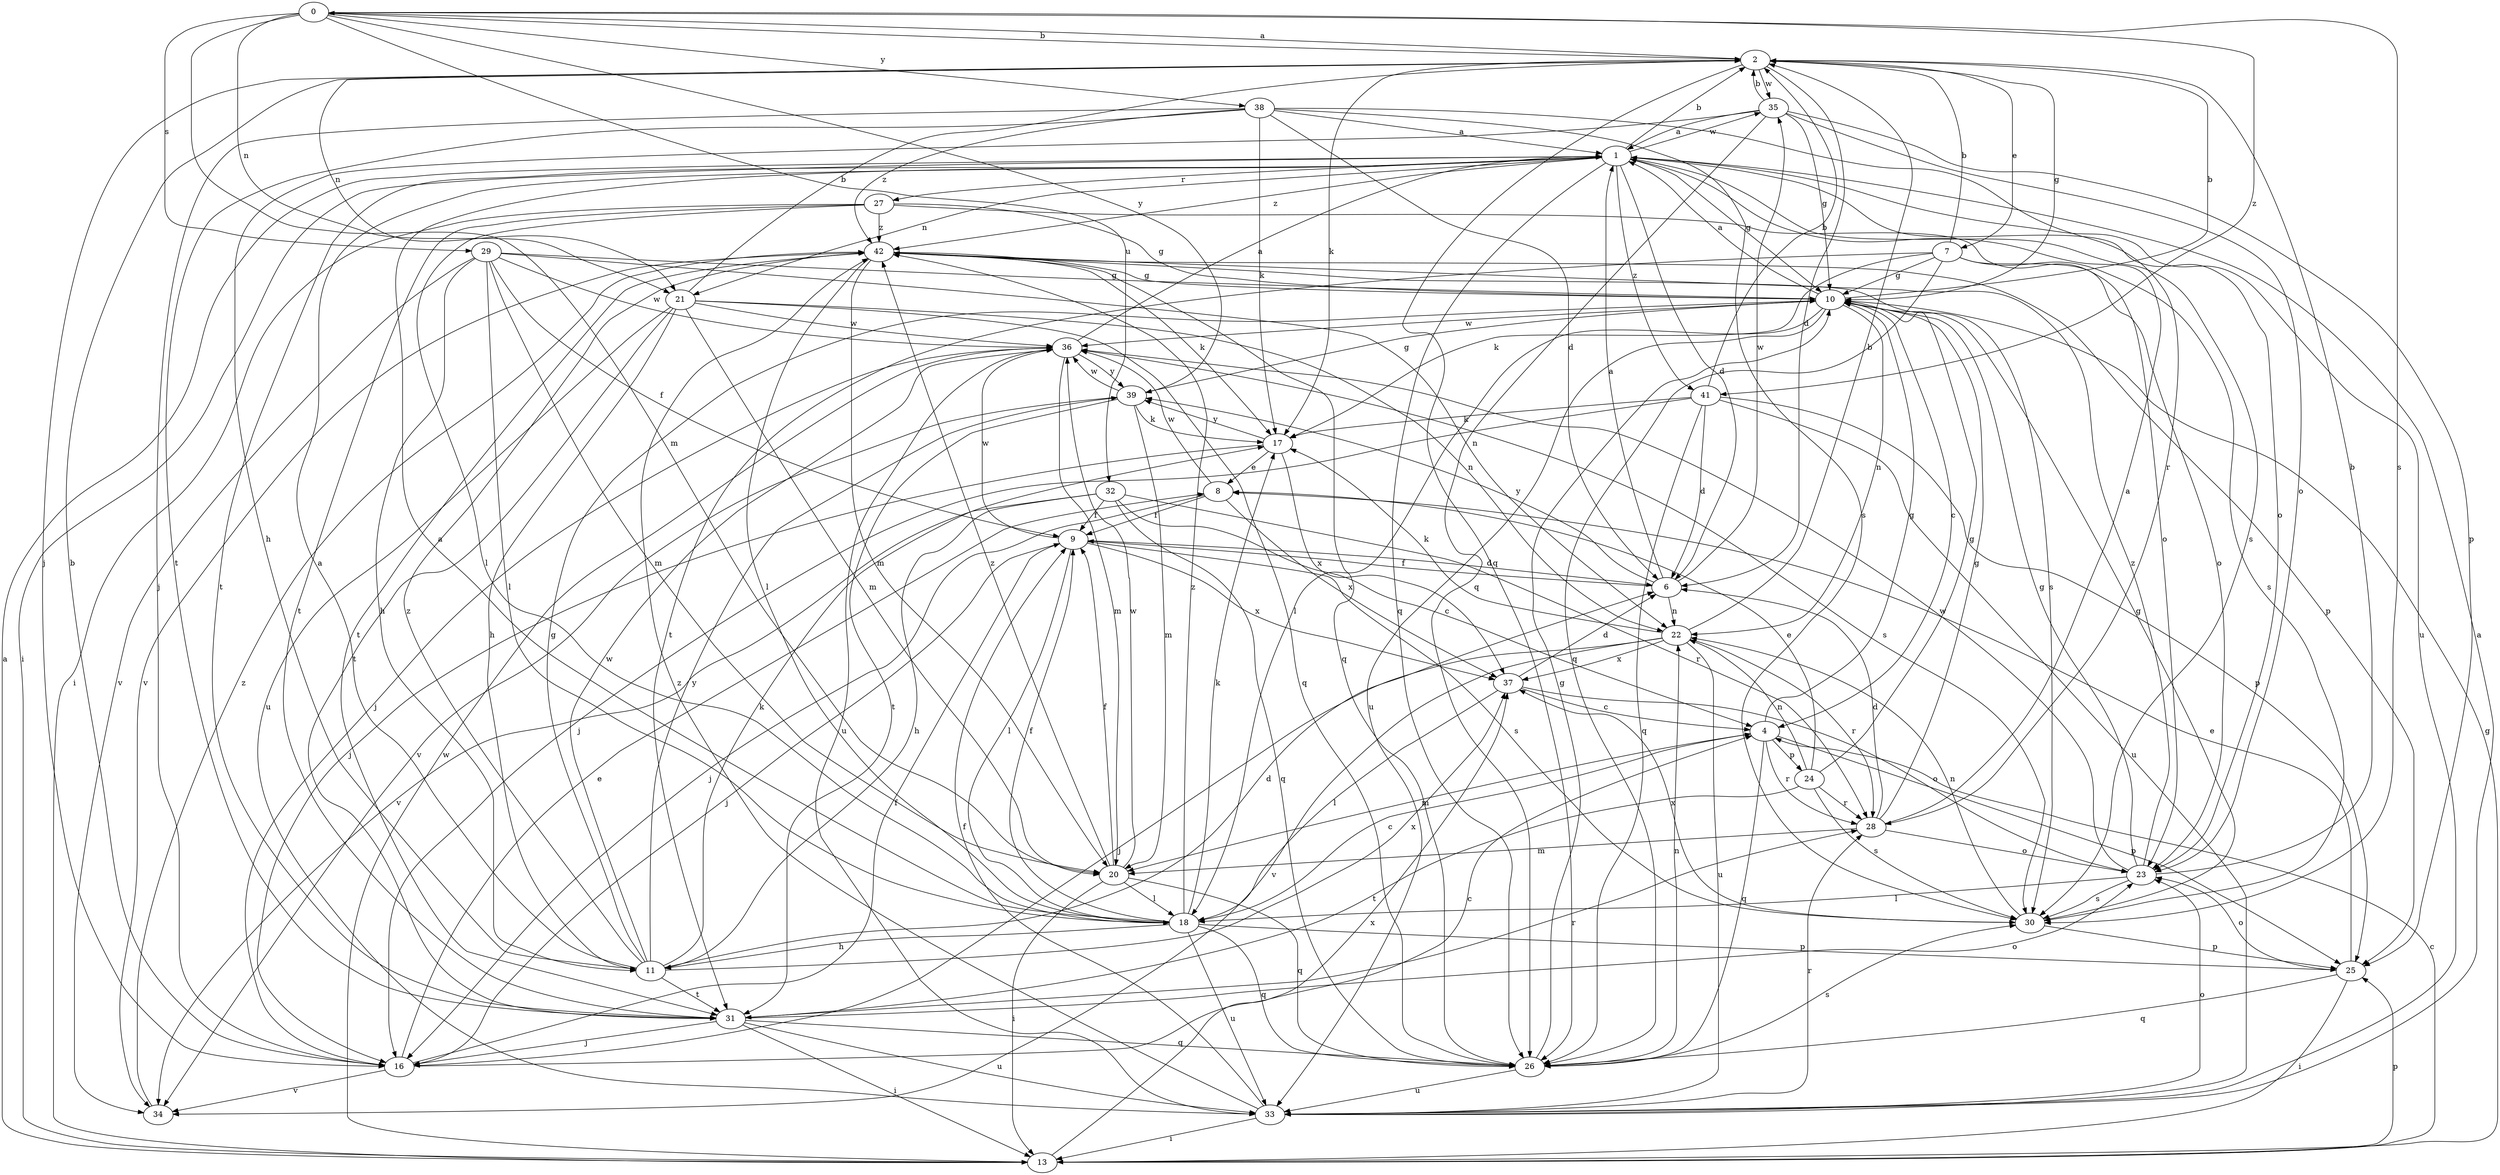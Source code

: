 strict digraph  {
0;
1;
2;
4;
6;
7;
8;
9;
10;
11;
13;
16;
17;
18;
20;
21;
22;
23;
24;
25;
26;
27;
28;
29;
30;
31;
32;
33;
34;
35;
36;
37;
38;
39;
41;
42;
0 -> 2  [label=b];
0 -> 20  [label=m];
0 -> 21  [label=n];
0 -> 29  [label=s];
0 -> 30  [label=s];
0 -> 32  [label=u];
0 -> 38  [label=y];
0 -> 39  [label=y];
0 -> 41  [label=z];
1 -> 2  [label=b];
1 -> 6  [label=d];
1 -> 10  [label=g];
1 -> 13  [label=i];
1 -> 21  [label=n];
1 -> 23  [label=o];
1 -> 26  [label=q];
1 -> 27  [label=r];
1 -> 30  [label=s];
1 -> 31  [label=t];
1 -> 33  [label=u];
1 -> 35  [label=w];
1 -> 41  [label=z];
1 -> 42  [label=z];
2 -> 0  [label=a];
2 -> 6  [label=d];
2 -> 7  [label=e];
2 -> 10  [label=g];
2 -> 16  [label=j];
2 -> 17  [label=k];
2 -> 21  [label=n];
2 -> 26  [label=q];
2 -> 35  [label=w];
4 -> 10  [label=g];
4 -> 20  [label=m];
4 -> 24  [label=p];
4 -> 25  [label=p];
4 -> 26  [label=q];
4 -> 28  [label=r];
6 -> 1  [label=a];
6 -> 9  [label=f];
6 -> 22  [label=n];
6 -> 35  [label=w];
6 -> 39  [label=y];
7 -> 2  [label=b];
7 -> 10  [label=g];
7 -> 17  [label=k];
7 -> 23  [label=o];
7 -> 26  [label=q];
7 -> 30  [label=s];
7 -> 31  [label=t];
8 -> 9  [label=f];
8 -> 16  [label=j];
8 -> 36  [label=w];
8 -> 37  [label=x];
9 -> 6  [label=d];
9 -> 16  [label=j];
9 -> 18  [label=l];
9 -> 30  [label=s];
9 -> 36  [label=w];
9 -> 37  [label=x];
10 -> 1  [label=a];
10 -> 2  [label=b];
10 -> 4  [label=c];
10 -> 18  [label=l];
10 -> 22  [label=n];
10 -> 33  [label=u];
10 -> 36  [label=w];
11 -> 1  [label=a];
11 -> 6  [label=d];
11 -> 10  [label=g];
11 -> 17  [label=k];
11 -> 31  [label=t];
11 -> 36  [label=w];
11 -> 37  [label=x];
11 -> 39  [label=y];
11 -> 42  [label=z];
13 -> 1  [label=a];
13 -> 4  [label=c];
13 -> 10  [label=g];
13 -> 25  [label=p];
13 -> 36  [label=w];
13 -> 37  [label=x];
16 -> 2  [label=b];
16 -> 4  [label=c];
16 -> 8  [label=e];
16 -> 9  [label=f];
16 -> 34  [label=v];
17 -> 8  [label=e];
17 -> 16  [label=j];
17 -> 37  [label=x];
17 -> 39  [label=y];
18 -> 1  [label=a];
18 -> 4  [label=c];
18 -> 9  [label=f];
18 -> 11  [label=h];
18 -> 17  [label=k];
18 -> 25  [label=p];
18 -> 26  [label=q];
18 -> 33  [label=u];
18 -> 42  [label=z];
20 -> 9  [label=f];
20 -> 13  [label=i];
20 -> 18  [label=l];
20 -> 26  [label=q];
20 -> 36  [label=w];
20 -> 42  [label=z];
21 -> 2  [label=b];
21 -> 11  [label=h];
21 -> 20  [label=m];
21 -> 22  [label=n];
21 -> 26  [label=q];
21 -> 31  [label=t];
21 -> 33  [label=u];
21 -> 36  [label=w];
22 -> 2  [label=b];
22 -> 16  [label=j];
22 -> 17  [label=k];
22 -> 28  [label=r];
22 -> 33  [label=u];
22 -> 34  [label=v];
22 -> 37  [label=x];
23 -> 2  [label=b];
23 -> 10  [label=g];
23 -> 18  [label=l];
23 -> 30  [label=s];
23 -> 36  [label=w];
23 -> 42  [label=z];
24 -> 8  [label=e];
24 -> 10  [label=g];
24 -> 22  [label=n];
24 -> 28  [label=r];
24 -> 30  [label=s];
24 -> 31  [label=t];
25 -> 8  [label=e];
25 -> 13  [label=i];
25 -> 23  [label=o];
25 -> 26  [label=q];
26 -> 10  [label=g];
26 -> 22  [label=n];
26 -> 30  [label=s];
26 -> 33  [label=u];
27 -> 10  [label=g];
27 -> 13  [label=i];
27 -> 18  [label=l];
27 -> 23  [label=o];
27 -> 31  [label=t];
27 -> 42  [label=z];
28 -> 1  [label=a];
28 -> 6  [label=d];
28 -> 10  [label=g];
28 -> 20  [label=m];
28 -> 23  [label=o];
29 -> 9  [label=f];
29 -> 10  [label=g];
29 -> 11  [label=h];
29 -> 18  [label=l];
29 -> 20  [label=m];
29 -> 22  [label=n];
29 -> 34  [label=v];
29 -> 36  [label=w];
30 -> 10  [label=g];
30 -> 22  [label=n];
30 -> 25  [label=p];
30 -> 37  [label=x];
31 -> 13  [label=i];
31 -> 16  [label=j];
31 -> 23  [label=o];
31 -> 26  [label=q];
31 -> 28  [label=r];
31 -> 33  [label=u];
32 -> 4  [label=c];
32 -> 9  [label=f];
32 -> 11  [label=h];
32 -> 26  [label=q];
32 -> 28  [label=r];
32 -> 34  [label=v];
33 -> 1  [label=a];
33 -> 9  [label=f];
33 -> 13  [label=i];
33 -> 23  [label=o];
33 -> 28  [label=r];
33 -> 42  [label=z];
34 -> 42  [label=z];
35 -> 1  [label=a];
35 -> 2  [label=b];
35 -> 10  [label=g];
35 -> 11  [label=h];
35 -> 23  [label=o];
35 -> 25  [label=p];
35 -> 26  [label=q];
36 -> 1  [label=a];
36 -> 16  [label=j];
36 -> 20  [label=m];
36 -> 30  [label=s];
36 -> 33  [label=u];
36 -> 39  [label=y];
37 -> 4  [label=c];
37 -> 6  [label=d];
37 -> 18  [label=l];
37 -> 23  [label=o];
38 -> 1  [label=a];
38 -> 6  [label=d];
38 -> 16  [label=j];
38 -> 17  [label=k];
38 -> 28  [label=r];
38 -> 30  [label=s];
38 -> 31  [label=t];
38 -> 42  [label=z];
39 -> 10  [label=g];
39 -> 17  [label=k];
39 -> 20  [label=m];
39 -> 31  [label=t];
39 -> 34  [label=v];
39 -> 36  [label=w];
41 -> 2  [label=b];
41 -> 6  [label=d];
41 -> 16  [label=j];
41 -> 17  [label=k];
41 -> 25  [label=p];
41 -> 26  [label=q];
41 -> 33  [label=u];
42 -> 10  [label=g];
42 -> 17  [label=k];
42 -> 18  [label=l];
42 -> 20  [label=m];
42 -> 25  [label=p];
42 -> 26  [label=q];
42 -> 30  [label=s];
42 -> 31  [label=t];
42 -> 34  [label=v];
}

